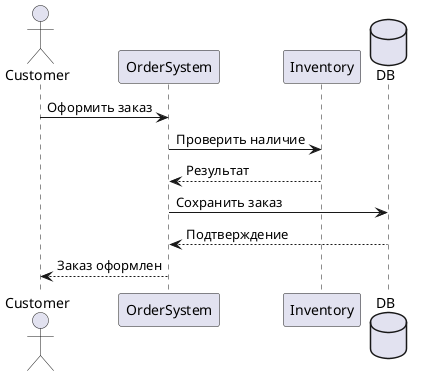 @startuml

actor Customer
participant "OrderSystem" as OS
participant "Inventory" as Inv

database "DB"

Customer -> OS: Оформить заказ
OS -> Inv: Проверить наличие
Inv --> OS: Результат
OS -> DB: Сохранить заказ
DB --> OS: Подтверждение
OS --> Customer: Заказ оформлен

@enduml 